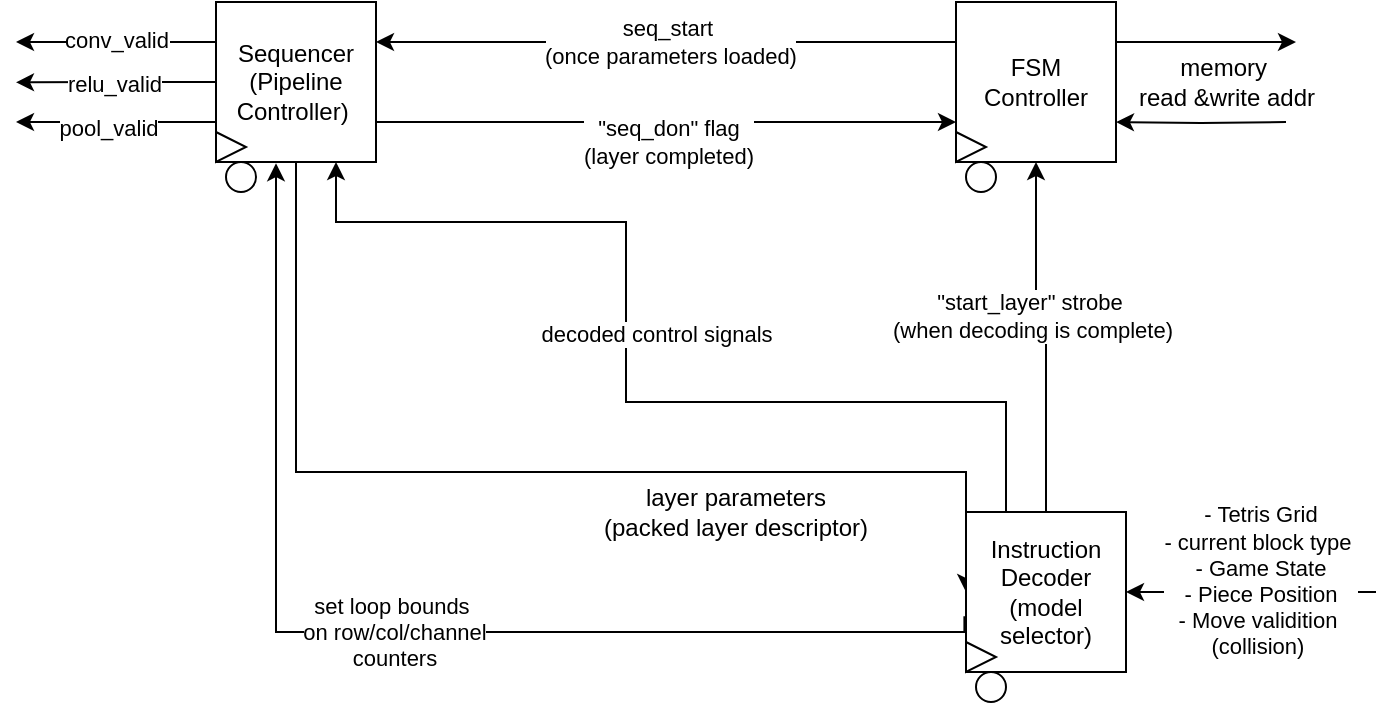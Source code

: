 <mxfile version="28.0.6">
  <diagram name="Page-1" id="yL4hxAMU-pDVTEeRqIQY">
    <mxGraphModel dx="912" dy="538" grid="1" gridSize="5" guides="1" tooltips="1" connect="1" arrows="1" fold="1" page="1" pageScale="1" pageWidth="850" pageHeight="1100" math="0" shadow="0">
      <root>
        <mxCell id="0" />
        <mxCell id="1" parent="0" />
        <mxCell id="-rJjBb609nBukMwAQ2wX-1" style="edgeStyle=orthogonalEdgeStyle;rounded=0;orthogonalLoop=1;jettySize=auto;html=1;exitX=1;exitY=0.75;exitDx=0;exitDy=0;entryX=0;entryY=0.75;entryDx=0;entryDy=0;" parent="1" source="-rJjBb609nBukMwAQ2wX-9" target="-rJjBb609nBukMwAQ2wX-13" edge="1">
          <mxGeometry relative="1" as="geometry">
            <mxPoint x="335" y="265" as="sourcePoint" />
            <mxPoint x="535" y="260" as="targetPoint" />
          </mxGeometry>
        </mxCell>
        <mxCell id="-rJjBb609nBukMwAQ2wX-2" value="&quot;seq_don&quot; flag&lt;div&gt;(layer completed)&lt;/div&gt;" style="edgeLabel;html=1;align=center;verticalAlign=middle;resizable=0;points=[];" parent="-rJjBb609nBukMwAQ2wX-1" connectable="0" vertex="1">
          <mxGeometry x="-0.176" y="2" relative="1" as="geometry">
            <mxPoint x="26" y="12" as="offset" />
          </mxGeometry>
        </mxCell>
        <mxCell id="-rJjBb609nBukMwAQ2wX-3" style="edgeStyle=orthogonalEdgeStyle;rounded=0;orthogonalLoop=1;jettySize=auto;html=1;exitX=0;exitY=0.25;exitDx=0;exitDy=0;" parent="1" source="-rJjBb609nBukMwAQ2wX-9" edge="1">
          <mxGeometry relative="1" as="geometry">
            <mxPoint x="75" y="215" as="targetPoint" />
          </mxGeometry>
        </mxCell>
        <mxCell id="-rJjBb609nBukMwAQ2wX-4" value="conv_valid" style="edgeLabel;html=1;align=center;verticalAlign=middle;resizable=0;points=[];" parent="-rJjBb609nBukMwAQ2wX-3" vertex="1" connectable="0">
          <mxGeometry x="-0.019" y="-2" relative="1" as="geometry">
            <mxPoint x="1" y="-1" as="offset" />
          </mxGeometry>
        </mxCell>
        <mxCell id="-rJjBb609nBukMwAQ2wX-5" style="edgeStyle=orthogonalEdgeStyle;rounded=0;orthogonalLoop=1;jettySize=auto;html=1;exitX=0;exitY=0.75;exitDx=0;exitDy=0;" parent="1" source="-rJjBb609nBukMwAQ2wX-9" edge="1">
          <mxGeometry relative="1" as="geometry">
            <mxPoint x="75" y="255" as="targetPoint" />
          </mxGeometry>
        </mxCell>
        <mxCell id="-rJjBb609nBukMwAQ2wX-6" value="pool_valid" style="edgeLabel;html=1;align=center;verticalAlign=middle;resizable=0;points=[];" parent="-rJjBb609nBukMwAQ2wX-5" vertex="1" connectable="0">
          <mxGeometry x="0.08" y="2" relative="1" as="geometry">
            <mxPoint as="offset" />
          </mxGeometry>
        </mxCell>
        <mxCell id="-rJjBb609nBukMwAQ2wX-7" style="edgeStyle=orthogonalEdgeStyle;rounded=0;orthogonalLoop=1;jettySize=auto;html=1;exitX=0;exitY=0.5;exitDx=0;exitDy=0;" parent="1" source="-rJjBb609nBukMwAQ2wX-9" edge="1">
          <mxGeometry relative="1" as="geometry">
            <mxPoint x="75" y="235.167" as="targetPoint" />
          </mxGeometry>
        </mxCell>
        <mxCell id="-rJjBb609nBukMwAQ2wX-8" value="&lt;div&gt;relu_valid&lt;/div&gt;" style="edgeLabel;html=1;align=center;verticalAlign=middle;resizable=0;points=[];" parent="-rJjBb609nBukMwAQ2wX-7" vertex="1" connectable="0">
          <mxGeometry x="0.033" relative="1" as="geometry">
            <mxPoint as="offset" />
          </mxGeometry>
        </mxCell>
        <mxCell id="-rJjBb609nBukMwAQ2wX-9" value="Sequencer (Pipeline Controller)&amp;nbsp;" style="whiteSpace=wrap;html=1;aspect=fixed;" parent="1" vertex="1">
          <mxGeometry x="175" y="195" width="80" height="80" as="geometry" />
        </mxCell>
        <mxCell id="-rJjBb609nBukMwAQ2wX-10" style="edgeStyle=orthogonalEdgeStyle;rounded=0;orthogonalLoop=1;jettySize=auto;html=1;exitX=0;exitY=0.25;exitDx=0;exitDy=0;entryX=1;entryY=0.25;entryDx=0;entryDy=0;" parent="1" source="-rJjBb609nBukMwAQ2wX-13" target="-rJjBb609nBukMwAQ2wX-9" edge="1">
          <mxGeometry relative="1" as="geometry" />
        </mxCell>
        <mxCell id="-rJjBb609nBukMwAQ2wX-11" value="seq_start&amp;nbsp;&lt;div&gt;(once parameters loaded)&lt;/div&gt;" style="edgeLabel;html=1;align=center;verticalAlign=middle;resizable=0;points=[];" parent="-rJjBb609nBukMwAQ2wX-10" connectable="0" vertex="1">
          <mxGeometry x="-0.015" relative="1" as="geometry">
            <mxPoint as="offset" />
          </mxGeometry>
        </mxCell>
        <mxCell id="-rJjBb609nBukMwAQ2wX-12" style="edgeStyle=orthogonalEdgeStyle;rounded=0;orthogonalLoop=1;jettySize=auto;html=1;exitX=1;exitY=0.25;exitDx=0;exitDy=0;" parent="1" source="-rJjBb609nBukMwAQ2wX-13" edge="1">
          <mxGeometry relative="1" as="geometry">
            <mxPoint x="715" y="215" as="targetPoint" />
          </mxGeometry>
        </mxCell>
        <mxCell id="-rJjBb609nBukMwAQ2wX-13" value="FSM Controller" style="whiteSpace=wrap;html=1;aspect=fixed;" parent="1" vertex="1">
          <mxGeometry x="545" y="195" width="80" height="80" as="geometry" />
        </mxCell>
        <mxCell id="-rJjBb609nBukMwAQ2wX-14" value="" style="edgeStyle=orthogonalEdgeStyle;rounded=0;orthogonalLoop=1;jettySize=auto;html=1;exitX=0.5;exitY=1;exitDx=0;exitDy=0;entryX=0;entryY=0.5;entryDx=0;entryDy=0;" parent="1" source="-rJjBb609nBukMwAQ2wX-9" target="-rJjBb609nBukMwAQ2wX-21" edge="1">
          <mxGeometry relative="1" as="geometry">
            <mxPoint x="255" y="490" as="sourcePoint" />
            <Array as="points">
              <mxPoint x="215" y="430" />
              <mxPoint x="550" y="430" />
            </Array>
          </mxGeometry>
        </mxCell>
        <mxCell id="-rJjBb609nBukMwAQ2wX-15" value="set loop bounds&amp;nbsp;&lt;div&gt;on row/col/channel&lt;/div&gt;&lt;div&gt;counters&lt;/div&gt;" style="edgeStyle=orthogonalEdgeStyle;rounded=0;orthogonalLoop=1;jettySize=auto;html=1;entryX=0.368;entryY=1.008;entryDx=0;entryDy=0;entryPerimeter=0;exitX=-0.01;exitY=0.651;exitDx=0;exitDy=0;exitPerimeter=0;" parent="1" source="-rJjBb609nBukMwAQ2wX-21" target="-rJjBb609nBukMwAQ2wX-9" edge="1">
          <mxGeometry relative="1" as="geometry">
            <mxPoint x="215" y="450.0" as="sourcePoint" />
            <Array as="points">
              <mxPoint x="549" y="510" />
              <mxPoint x="205" y="510" />
              <mxPoint x="205" y="276" />
            </Array>
          </mxGeometry>
        </mxCell>
        <mxCell id="-rJjBb609nBukMwAQ2wX-17" value="" style="edgeStyle=orthogonalEdgeStyle;rounded=0;orthogonalLoop=1;jettySize=auto;html=1;" parent="1" source="-rJjBb609nBukMwAQ2wX-21" target="-rJjBb609nBukMwAQ2wX-13" edge="1">
          <mxGeometry relative="1" as="geometry" />
        </mxCell>
        <mxCell id="-rJjBb609nBukMwAQ2wX-18" value="&quot;start_layer&quot; strobe&amp;nbsp;&lt;div&gt;(when decoding is complete)&lt;/div&gt;" style="edgeLabel;html=1;align=center;verticalAlign=middle;resizable=0;points=[];" parent="-rJjBb609nBukMwAQ2wX-17" connectable="0" vertex="1">
          <mxGeometry x="0.143" y="2" relative="1" as="geometry">
            <mxPoint as="offset" />
          </mxGeometry>
        </mxCell>
        <mxCell id="-rJjBb609nBukMwAQ2wX-19" style="edgeStyle=orthogonalEdgeStyle;rounded=0;orthogonalLoop=1;jettySize=auto;html=1;exitX=0.25;exitY=0;exitDx=0;exitDy=0;entryX=0.75;entryY=1;entryDx=0;entryDy=0;" parent="1" source="-rJjBb609nBukMwAQ2wX-21" target="-rJjBb609nBukMwAQ2wX-9" edge="1">
          <mxGeometry relative="1" as="geometry">
            <mxPoint x="360" y="305" as="targetPoint" />
            <Array as="points">
              <mxPoint x="570" y="395" />
              <mxPoint x="380" y="395" />
              <mxPoint x="380" y="305" />
              <mxPoint x="235" y="305" />
            </Array>
          </mxGeometry>
        </mxCell>
        <mxCell id="-rJjBb609nBukMwAQ2wX-20" value="decoded control signals" style="edgeLabel;html=1;align=center;verticalAlign=middle;resizable=0;points=[];" parent="-rJjBb609nBukMwAQ2wX-19" connectable="0" vertex="1">
          <mxGeometry x="-0.009" y="-1" relative="1" as="geometry">
            <mxPoint x="14" y="-27" as="offset" />
          </mxGeometry>
        </mxCell>
        <mxCell id="-rJjBb609nBukMwAQ2wX-21" value="Instruction Decoder&lt;div&gt;(model selector)&lt;/div&gt;" style="whiteSpace=wrap;html=1;aspect=fixed;" parent="1" vertex="1">
          <mxGeometry x="550" y="450" width="80" height="80" as="geometry" />
        </mxCell>
        <mxCell id="-rJjBb609nBukMwAQ2wX-23" value="" style="edgeStyle=orthogonalEdgeStyle;rounded=0;orthogonalLoop=1;jettySize=auto;html=1;" parent="1" target="-rJjBb609nBukMwAQ2wX-21" edge="1">
          <mxGeometry relative="1" as="geometry">
            <mxPoint x="755" y="490" as="sourcePoint" />
            <Array as="points">
              <mxPoint x="666" y="490" />
            </Array>
          </mxGeometry>
        </mxCell>
        <mxCell id="-rJjBb609nBukMwAQ2wX-24" value="&lt;div&gt;- Tetris Grid&lt;/div&gt;&lt;div&gt;- current block type&amp;nbsp;&lt;/div&gt;&lt;div&gt;- Game State&lt;/div&gt;&lt;div&gt;- Piece Position&lt;/div&gt;&lt;div&gt;- Move validition&amp;nbsp;&lt;/div&gt;&lt;div&gt;(collision)&amp;nbsp;&lt;/div&gt;&lt;div&gt;&lt;br&gt;&lt;/div&gt;" style="edgeLabel;html=1;align=center;verticalAlign=middle;resizable=0;points=[];" parent="-rJjBb609nBukMwAQ2wX-23" vertex="1" connectable="0">
          <mxGeometry x="-0.072" y="1" relative="1" as="geometry">
            <mxPoint as="offset" />
          </mxGeometry>
        </mxCell>
        <mxCell id="-rJjBb609nBukMwAQ2wX-25" style="edgeStyle=orthogonalEdgeStyle;rounded=0;orthogonalLoop=1;jettySize=auto;html=1;entryX=1;entryY=0.75;entryDx=0;entryDy=0;" parent="1" target="-rJjBb609nBukMwAQ2wX-13" edge="1">
          <mxGeometry relative="1" as="geometry">
            <mxPoint x="710" y="255" as="sourcePoint" />
          </mxGeometry>
        </mxCell>
        <mxCell id="-rJjBb609nBukMwAQ2wX-26" value="" style="triangle;whiteSpace=wrap;html=1;" parent="1" vertex="1">
          <mxGeometry x="550" y="515" width="15" height="15" as="geometry" />
        </mxCell>
        <mxCell id="-rJjBb609nBukMwAQ2wX-27" value="" style="ellipse;whiteSpace=wrap;html=1;aspect=fixed;" parent="1" vertex="1">
          <mxGeometry x="555" y="530" width="15" height="15" as="geometry" />
        </mxCell>
        <mxCell id="-rJjBb609nBukMwAQ2wX-28" value="" style="triangle;whiteSpace=wrap;html=1;" parent="1" vertex="1">
          <mxGeometry x="545" y="260" width="15" height="15" as="geometry" />
        </mxCell>
        <mxCell id="-rJjBb609nBukMwAQ2wX-29" value="" style="ellipse;whiteSpace=wrap;html=1;aspect=fixed;" parent="1" vertex="1">
          <mxGeometry x="550" y="275" width="15" height="15" as="geometry" />
        </mxCell>
        <mxCell id="-rJjBb609nBukMwAQ2wX-30" value="" style="triangle;whiteSpace=wrap;html=1;" parent="1" vertex="1">
          <mxGeometry x="175" y="260" width="15" height="15" as="geometry" />
        </mxCell>
        <mxCell id="-rJjBb609nBukMwAQ2wX-31" value="" style="ellipse;whiteSpace=wrap;html=1;aspect=fixed;" parent="1" vertex="1">
          <mxGeometry x="180" y="275" width="15" height="15" as="geometry" />
        </mxCell>
        <mxCell id="-rJjBb609nBukMwAQ2wX-34" value="&lt;div&gt;memory&amp;nbsp;&lt;/div&gt;&lt;div&gt;read &amp;amp;write addr&lt;/div&gt;" style="text;html=1;align=center;verticalAlign=middle;resizable=0;points=[];autosize=1;strokeColor=none;fillColor=none;" parent="1" vertex="1">
          <mxGeometry x="625" y="212.5" width="110" height="45" as="geometry" />
        </mxCell>
        <mxCell id="fTqiaXiZ1hHyZaldeSi--2" value="layer parameters&lt;div&gt;(packed layer descriptor)&lt;/div&gt;" style="text;html=1;align=center;verticalAlign=middle;whiteSpace=wrap;rounded=0;" vertex="1" parent="1">
          <mxGeometry x="355" y="430" width="160" height="40" as="geometry" />
        </mxCell>
      </root>
    </mxGraphModel>
  </diagram>
</mxfile>
